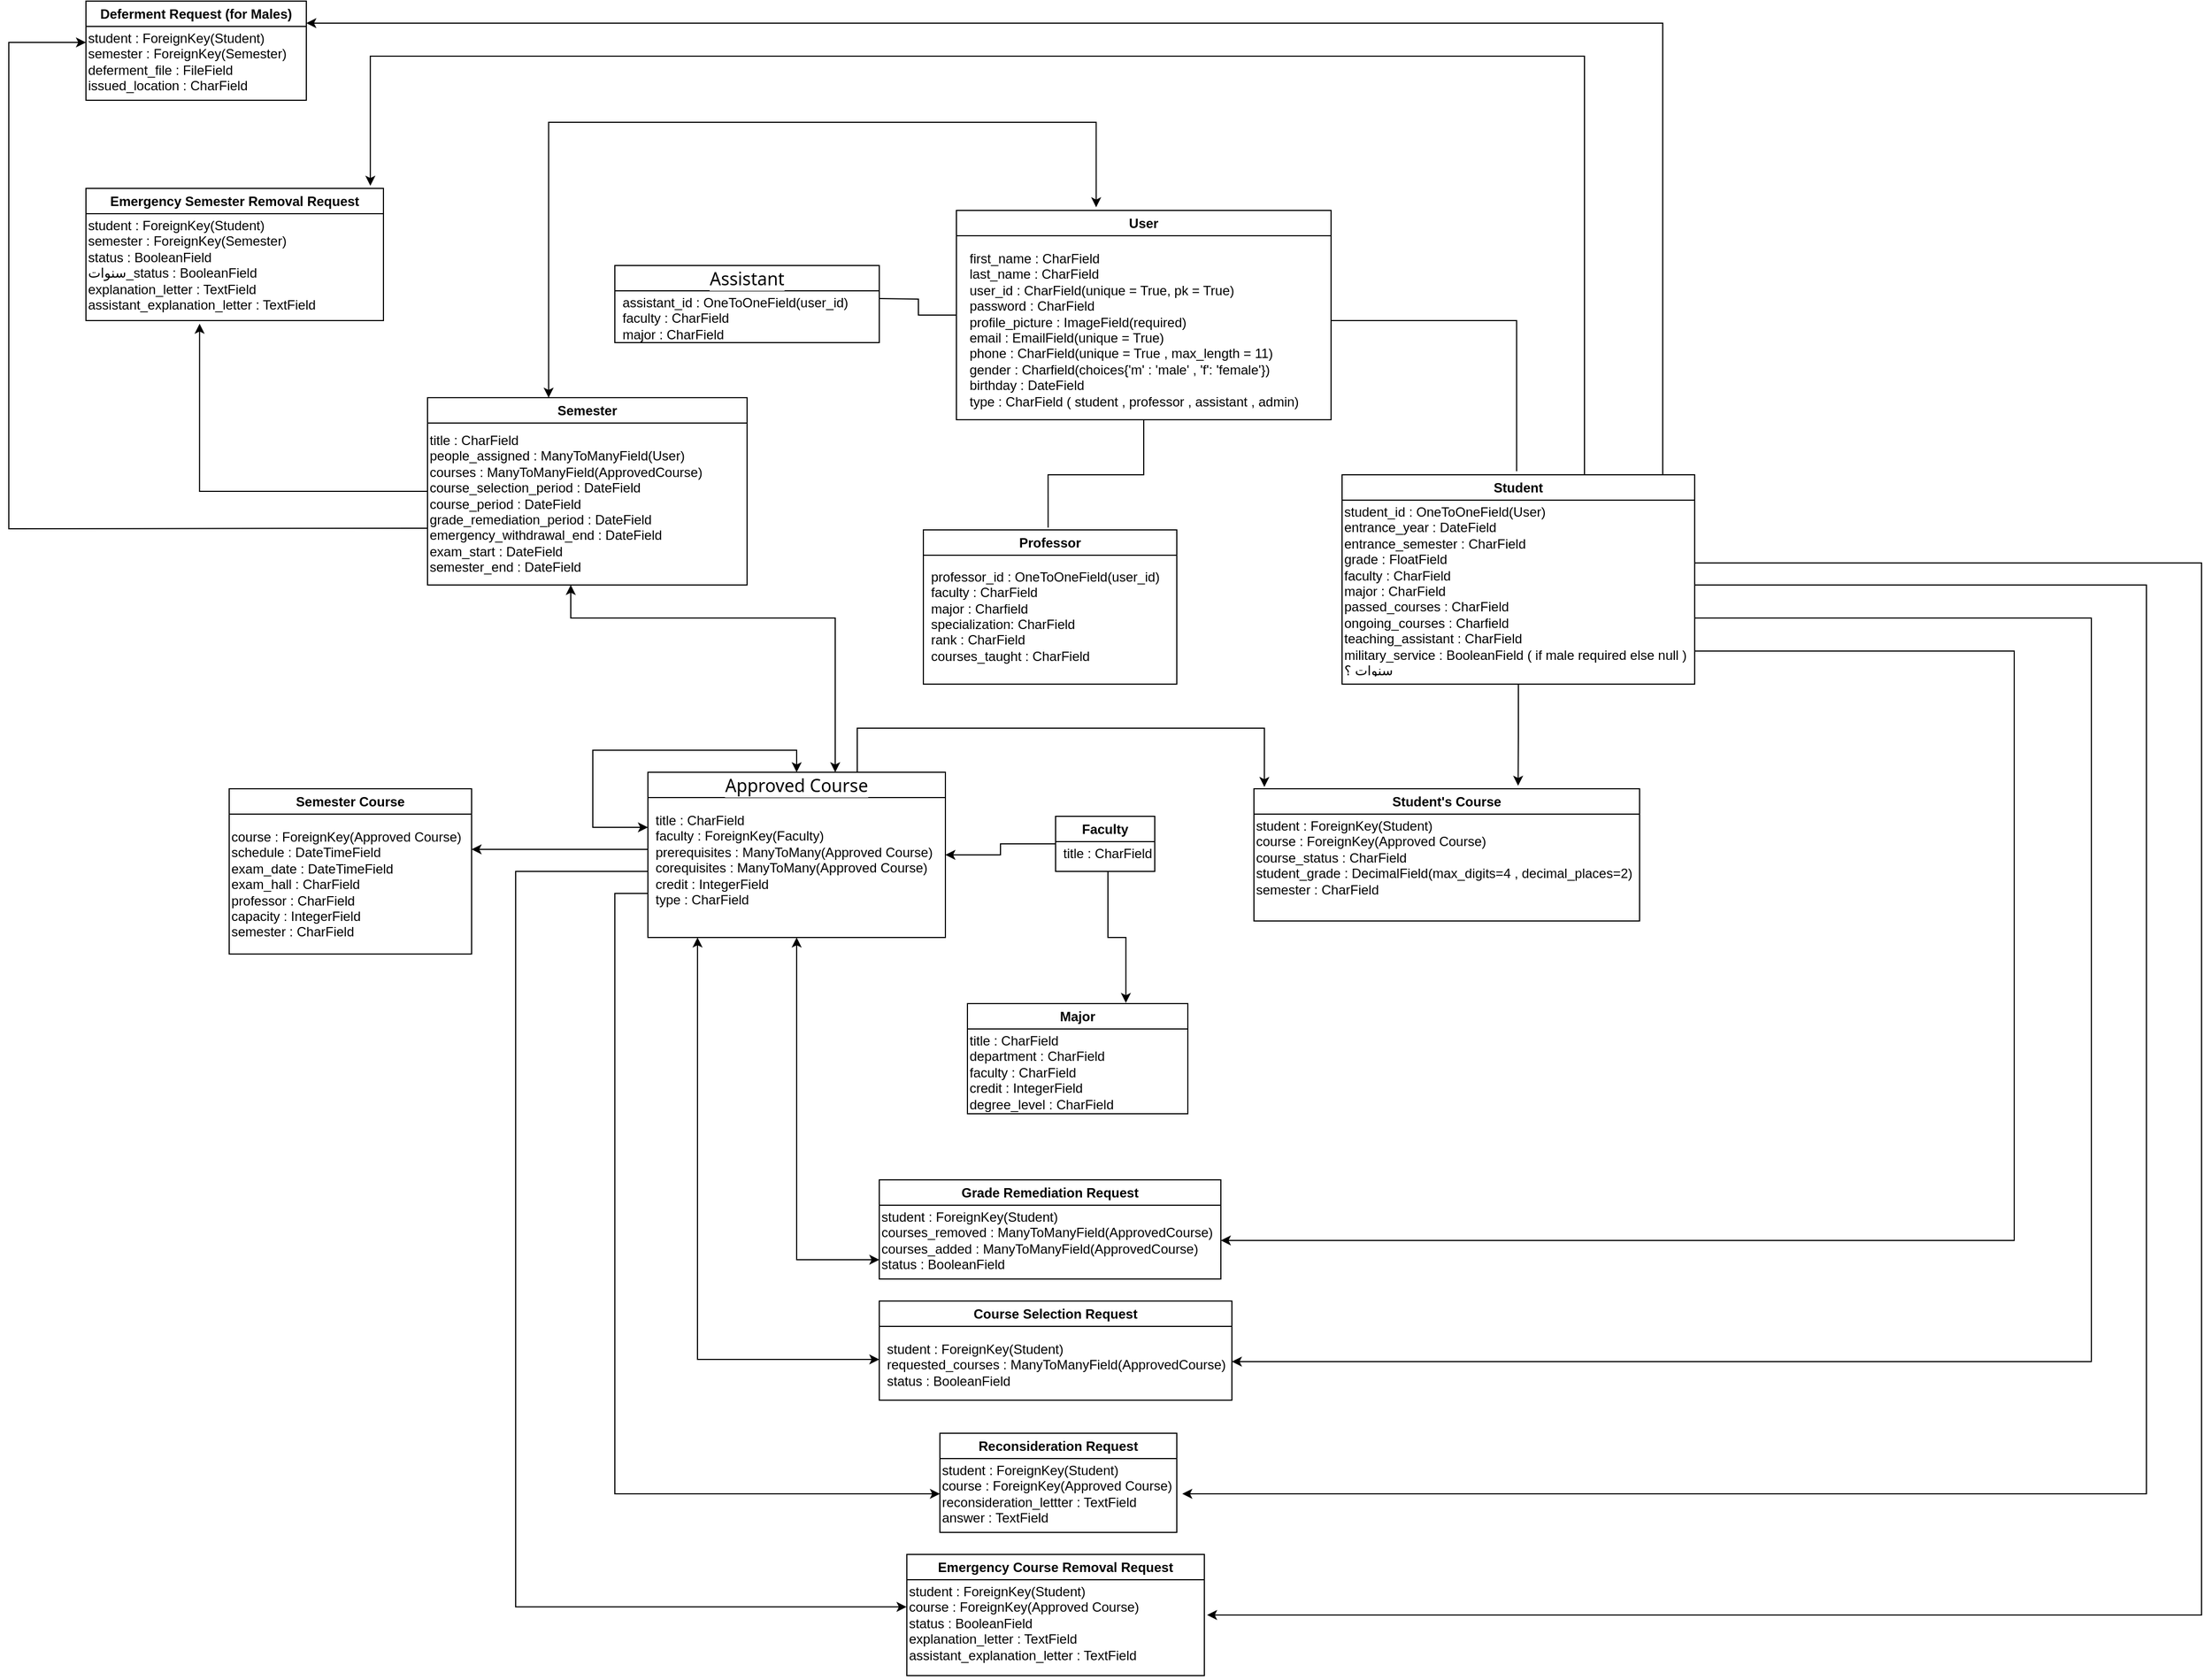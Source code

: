 <mxfile version="24.0.7" type="github">
  <diagram id="uGB7Y_JZGm6S82u2F6Zg" name="Page-1">
    <mxGraphModel dx="4983" dy="2100" grid="1" gridSize="10" guides="1" tooltips="1" connect="1" arrows="1" fold="1" page="0" pageScale="1" pageWidth="827" pageHeight="1169" math="0" shadow="0">
      <root>
        <mxCell id="0" />
        <mxCell id="1" parent="0" />
        <mxCell id="2" parent="1" />
        <mxCell id="7urNKw9rij90OixllhiC-38" style="edgeStyle=orthogonalEdgeStyle;rounded=0;orthogonalLoop=1;jettySize=auto;html=1;strokeColor=default;align=center;verticalAlign=middle;fontFamily=Helvetica;fontSize=11;fontColor=default;labelBackgroundColor=default;startArrow=none;startFill=0;endArrow=none;endFill=0;" edge="1" parent="1" source="w-Rk3A1BM_LtRzrp0sd8-69">
          <mxGeometry relative="1" as="geometry">
            <mxPoint x="280" y="490" as="targetPoint" />
          </mxGeometry>
        </mxCell>
        <mxCell id="7urNKw9rij90OixllhiC-50" style="edgeStyle=orthogonalEdgeStyle;rounded=0;orthogonalLoop=1;jettySize=auto;html=1;strokeColor=default;align=center;verticalAlign=middle;fontFamily=Helvetica;fontSize=11;fontColor=default;labelBackgroundColor=default;startArrow=classic;startFill=1;endArrow=classic;exitX=0.373;exitY=-0.015;exitDx=0;exitDy=0;exitPerimeter=0;entryX=0.379;entryY=0;entryDx=0;entryDy=0;entryPerimeter=0;" edge="1" parent="1" source="w-Rk3A1BM_LtRzrp0sd8-69" target="7urNKw9rij90OixllhiC-7">
          <mxGeometry relative="1" as="geometry">
            <mxPoint x="410" y="400" as="sourcePoint" />
            <mxPoint x="-20" y="570" as="targetPoint" />
            <Array as="points">
              <mxPoint x="477" y="330" />
              <mxPoint x="-20" y="330" />
            </Array>
          </mxGeometry>
        </mxCell>
        <mxCell id="w-Rk3A1BM_LtRzrp0sd8-69" value="User" style="swimlane;whiteSpace=wrap;html=1;" parent="1" vertex="1">
          <mxGeometry x="350" y="410" width="340" height="190" as="geometry" />
        </mxCell>
        <mxCell id="w-Rk3A1BM_LtRzrp0sd8-70" value="&lt;div&gt;&lt;span style=&quot;background-color: initial;&quot;&gt;first_name : CharField&lt;/span&gt;&lt;br&gt;&lt;/div&gt;&lt;div&gt;last_name :&amp;nbsp;&lt;span style=&quot;background-color: initial;&quot;&gt;CharField&lt;/span&gt;&lt;/div&gt;&lt;div&gt;&lt;span style=&quot;background-color: initial;&quot;&gt;user_id : CharField&lt;/span&gt;&lt;span style=&quot;background-color: initial;&quot;&gt;(unique = True, pk = True)&lt;/span&gt;&lt;/div&gt;&lt;div&gt;password : CharField&lt;span style=&quot;background-color: initial;&quot;&gt;&lt;br&gt;&lt;/span&gt;&lt;/div&gt;&lt;div&gt;profile_picture : ImageField(required)&lt;/div&gt;&lt;div&gt;email : EmailField(unique = True)&lt;/div&gt;&lt;div&gt;phone : CharField(unique = True , max_length = 11)&lt;/div&gt;&lt;div&gt;gender : Charfield(choices{&#39;m&#39; : &#39;male&#39; , &#39;f&#39;: &#39;female&#39;})&lt;/div&gt;&lt;div&gt;birthday : DateField&lt;/div&gt;&lt;div&gt;type : CharField ( student , professor , assistant , admin)&amp;nbsp;&lt;/div&gt;&lt;div&gt;&lt;br&gt;&lt;/div&gt;&lt;div&gt;&lt;br&gt;&lt;/div&gt;" style="text;html=1;whiteSpace=wrap;overflow=hidden;rounded=0;" parent="w-Rk3A1BM_LtRzrp0sd8-69" vertex="1">
          <mxGeometry x="10" y="30" width="320" height="150" as="geometry" />
        </mxCell>
        <mxCell id="7urNKw9rij90OixllhiC-54" style="edgeStyle=orthogonalEdgeStyle;rounded=0;orthogonalLoop=1;jettySize=auto;html=1;entryX=1;entryY=0.5;entryDx=0;entryDy=0;strokeColor=default;align=center;verticalAlign=middle;fontFamily=Helvetica;fontSize=11;fontColor=default;labelBackgroundColor=default;startArrow=none;startFill=0;endArrow=classic;" edge="1" parent="1" source="w-Rk3A1BM_LtRzrp0sd8-71" target="7urNKw9rij90OixllhiC-17">
          <mxGeometry relative="1" as="geometry">
            <Array as="points">
              <mxPoint x="1310" y="810" />
              <mxPoint x="1310" y="1345" />
            </Array>
          </mxGeometry>
        </mxCell>
        <mxCell id="w-Rk3A1BM_LtRzrp0sd8-71" value="Student" style="swimlane;whiteSpace=wrap;html=1;" parent="1" vertex="1">
          <mxGeometry x="700" y="650" width="320" height="190" as="geometry" />
        </mxCell>
        <mxCell id="w-Rk3A1BM_LtRzrp0sd8-72" value="&lt;div&gt;student_id : OneToOneField(User)&lt;/div&gt;&lt;div&gt;entrance_year : DateField&lt;/div&gt;&lt;div&gt;entrance_semester : CharField&lt;/div&gt;&lt;div&gt;grade : &lt;span style=&quot;background-color: initial; white-space: pre;&quot;&gt;&lt;font face=&quot;Helvetica&quot; style=&quot;font-size: 12px;&quot;&gt;FloatField&lt;/font&gt;&lt;/span&gt;&lt;/div&gt;&lt;div&gt;&lt;span style=&quot;background-color: initial; white-space: pre;&quot;&gt;&lt;font face=&quot;Helvetica&quot; style=&quot;font-size: 12px;&quot;&gt;faculty : CharField&lt;/font&gt;&lt;/span&gt;&lt;/div&gt;&lt;div&gt;&lt;span style=&quot;background-color: initial; white-space: pre;&quot;&gt;&lt;font face=&quot;Helvetica&quot; style=&quot;font-size: 12px;&quot;&gt;major : CharField&lt;/font&gt;&lt;/span&gt;&lt;/div&gt;&lt;div&gt;&lt;span style=&quot;background-color: initial; white-space: pre;&quot;&gt;&lt;font face=&quot;Helvetica&quot; style=&quot;font-size: 12px;&quot;&gt;passed_courses : CharField&lt;/font&gt;&lt;/span&gt;&lt;/div&gt;&lt;div&gt;&lt;span style=&quot;white-space: pre;&quot;&gt;ongoing_courses : Charfield&lt;/span&gt;&lt;/div&gt;&lt;div&gt;&lt;span style=&quot;white-space: pre;&quot;&gt;teaching_assistant : CharField&lt;/span&gt;&lt;/div&gt;&lt;div&gt;&lt;span style=&quot;white-space: pre;&quot;&gt;military_service : BooleanField ( if male required else null )&lt;/span&gt;&lt;/div&gt;&lt;div&gt;&lt;span style=&quot;white-space: pre;&quot;&gt;سنوات ؟&lt;/span&gt;&lt;/div&gt;&lt;div&gt;&lt;span style=&quot;white-space: pre;&quot;&gt;&lt;br&gt;&lt;/span&gt;&lt;/div&gt;&lt;div&gt;&lt;span style=&quot;white-space: pre;&quot;&gt;&lt;br&gt;&lt;/span&gt;&lt;/div&gt;" style="text;html=1;whiteSpace=wrap;overflow=hidden;rounded=0;" parent="1" vertex="1">
          <mxGeometry x="700" y="670" width="320" height="160" as="geometry" />
        </mxCell>
        <mxCell id="w-Rk3A1BM_LtRzrp0sd8-74" value="Professor" style="swimlane;whiteSpace=wrap;html=1;" parent="1" vertex="1">
          <mxGeometry x="320" y="700" width="230" height="140" as="geometry" />
        </mxCell>
        <mxCell id="w-Rk3A1BM_LtRzrp0sd8-75" value="&lt;div&gt;&lt;br&gt;&lt;/div&gt;&lt;div&gt;&lt;br&gt;&lt;/div&gt;&lt;div&gt;professor_id :&lt;span style=&quot;background-color: initial;&quot;&gt;&amp;nbsp;OneToOneField(user_id)&lt;/span&gt;&lt;/div&gt;faculty : CharField&lt;div&gt;major : Charfield&lt;/div&gt;&lt;div&gt;specialization: CharField&lt;/div&gt;&lt;div&gt;rank : CharField&lt;/div&gt;&lt;div&gt;courses_taught : CharField&lt;/div&gt;&lt;div&gt;&lt;br&gt;&lt;/div&gt;" style="text;html=1;whiteSpace=wrap;overflow=hidden;rounded=0;" parent="w-Rk3A1BM_LtRzrp0sd8-74" vertex="1">
          <mxGeometry x="5" width="225" height="140" as="geometry" />
        </mxCell>
        <mxCell id="w-Rk3A1BM_LtRzrp0sd8-77" value="&lt;span style=&quot;font-family: Söhne, ui-sans-serif, system-ui, -apple-system, &amp;quot;Segoe UI&amp;quot;, Roboto, Ubuntu, Cantarell, &amp;quot;Noto Sans&amp;quot;, sans-serif, &amp;quot;Helvetica Neue&amp;quot;, Arial, &amp;quot;Apple Color Emoji&amp;quot;, &amp;quot;Segoe UI Emoji&amp;quot;, &amp;quot;Segoe UI Symbol&amp;quot;, &amp;quot;Noto Color Emoji&amp;quot;; font-size: 16px; font-weight: 400; text-align: start; white-space-collapse: preserve; background-color: rgb(255, 255, 255);&quot;&gt;Assistant&lt;/span&gt;" style="swimlane;whiteSpace=wrap;html=1;" parent="1" vertex="1">
          <mxGeometry x="40" y="460" width="240" height="70" as="geometry" />
        </mxCell>
        <mxCell id="w-Rk3A1BM_LtRzrp0sd8-79" value="&lt;div&gt;assistant_id :&lt;span style=&quot;background-color: initial;&quot;&gt;&amp;nbsp;OneToOneField(user_id)&lt;/span&gt;&lt;/div&gt;faculty : CharField&lt;div&gt;major : CharField&lt;/div&gt;" style="text;html=1;whiteSpace=wrap;overflow=hidden;rounded=0;" parent="w-Rk3A1BM_LtRzrp0sd8-77" vertex="1">
          <mxGeometry x="5" y="20" width="225" height="50" as="geometry" />
        </mxCell>
        <mxCell id="7urNKw9rij90OixllhiC-41" style="edgeStyle=orthogonalEdgeStyle;rounded=0;orthogonalLoop=1;jettySize=auto;html=1;strokeColor=default;align=center;verticalAlign=middle;fontFamily=Helvetica;fontSize=11;fontColor=default;labelBackgroundColor=default;startArrow=none;startFill=0;endArrow=classic;exitX=0;exitY=0.5;exitDx=0;exitDy=0;" edge="1" parent="1" source="7urNKw9rij90OixllhiC-9" target="w-Rk3A1BM_LtRzrp0sd8-80">
          <mxGeometry relative="1" as="geometry" />
        </mxCell>
        <mxCell id="7urNKw9rij90OixllhiC-43" style="edgeStyle=orthogonalEdgeStyle;rounded=0;orthogonalLoop=1;jettySize=auto;html=1;strokeColor=default;align=center;verticalAlign=middle;fontFamily=Helvetica;fontSize=11;fontColor=default;labelBackgroundColor=default;startArrow=classic;startFill=1;endArrow=classic;" edge="1" parent="1" source="w-Rk3A1BM_LtRzrp0sd8-80">
          <mxGeometry relative="1" as="geometry">
            <mxPoint x="70" y="970" as="targetPoint" />
            <Array as="points">
              <mxPoint x="205" y="900" />
              <mxPoint x="20" y="900" />
              <mxPoint x="20" y="970" />
              <mxPoint x="70" y="970" />
            </Array>
          </mxGeometry>
        </mxCell>
        <mxCell id="w-Rk3A1BM_LtRzrp0sd8-80" value="&lt;span style=&quot;font-family: Söhne, ui-sans-serif, system-ui, -apple-system, &amp;quot;Segoe UI&amp;quot;, Roboto, Ubuntu, Cantarell, &amp;quot;Noto Sans&amp;quot;, sans-serif, &amp;quot;Helvetica Neue&amp;quot;, Arial, &amp;quot;Apple Color Emoji&amp;quot;, &amp;quot;Segoe UI Emoji&amp;quot;, &amp;quot;Segoe UI Symbol&amp;quot;, &amp;quot;Noto Color Emoji&amp;quot;; font-size: 16px; font-weight: 400; text-align: start; white-space-collapse: preserve; background-color: rgb(255, 255, 255);&quot;&gt;Approved Course&lt;/span&gt;" style="swimlane;whiteSpace=wrap;html=1;" parent="1" vertex="1">
          <mxGeometry x="70" y="920" width="270" height="150" as="geometry" />
        </mxCell>
        <mxCell id="w-Rk3A1BM_LtRzrp0sd8-81" value="title : CharField&lt;div&gt;faculty : ForeignKey(Faculty)&lt;/div&gt;&lt;div&gt;&lt;span style=&quot;background-color: initial;&quot;&gt;prerequisites : ManyToMany(Approved Course)&lt;/span&gt;&lt;/div&gt;&lt;div&gt;corequisites :&amp;nbsp;&lt;span style=&quot;background-color: initial;&quot;&gt;ManyToMany(Approved Course)&lt;/span&gt;&lt;/div&gt;&lt;div&gt;credit : IntegerField&lt;/div&gt;&lt;div&gt;type : CharField&lt;/div&gt;" style="text;html=1;whiteSpace=wrap;overflow=hidden;rounded=0;" parent="w-Rk3A1BM_LtRzrp0sd8-80" vertex="1">
          <mxGeometry x="5" y="30" width="260" height="120" as="geometry" />
        </mxCell>
        <mxCell id="7urNKw9rij90OixllhiC-2" value="Semester Course" style="swimlane;whiteSpace=wrap;html=1;" vertex="1" parent="1">
          <mxGeometry x="-310" y="935" width="220" height="150" as="geometry" />
        </mxCell>
        <mxCell id="7urNKw9rij90OixllhiC-3" value="&lt;div&gt;course : ForeignKey(Approved Course)&lt;/div&gt;schedule : DateTimeField&lt;div&gt;exam_date : DateTimeField&lt;/div&gt;&lt;div&gt;exam_hall : CharField&lt;/div&gt;&lt;div&gt;professor : CharField&lt;/div&gt;&lt;div&gt;capacity : &lt;span style=&quot;background-color: initial;&quot;&gt;IntegerField&lt;/span&gt;&lt;/div&gt;&lt;div&gt;&lt;span style=&quot;background-color: initial;&quot;&gt;semester : CharField&lt;/span&gt;&lt;/div&gt;" style="text;html=1;whiteSpace=wrap;overflow=hidden;rounded=0;" vertex="1" parent="7urNKw9rij90OixllhiC-2">
          <mxGeometry y="30" width="215" height="130" as="geometry" />
        </mxCell>
        <mxCell id="7urNKw9rij90OixllhiC-4" value="Student&#39;s Course" style="swimlane;whiteSpace=wrap;html=1;" vertex="1" parent="1">
          <mxGeometry x="620" y="935" width="350" height="120" as="geometry" />
        </mxCell>
        <mxCell id="7urNKw9rij90OixllhiC-5" value="&lt;div&gt;student : ForeignKey(Student)&lt;/div&gt;&lt;div&gt;course : ForeignKey(Approved Course)&lt;/div&gt;course_status : CharField&lt;div&gt;student_grade : DecimalField(max_digits=4 , decimal_places=2)&lt;/div&gt;&lt;div&gt;semester : CharField&lt;/div&gt;&lt;div&gt;&lt;br&gt;&lt;/div&gt;" style="text;html=1;whiteSpace=wrap;overflow=hidden;rounded=0;" vertex="1" parent="7urNKw9rij90OixllhiC-4">
          <mxGeometry y="20" width="350" height="90" as="geometry" />
        </mxCell>
        <mxCell id="7urNKw9rij90OixllhiC-62" style="edgeStyle=orthogonalEdgeStyle;rounded=0;orthogonalLoop=1;jettySize=auto;html=1;strokeColor=default;align=center;verticalAlign=middle;fontFamily=Helvetica;fontSize=11;fontColor=default;labelBackgroundColor=default;startArrow=none;startFill=0;endArrow=classic;entryX=0.382;entryY=1.029;entryDx=0;entryDy=0;entryPerimeter=0;" edge="1" parent="1" source="7urNKw9rij90OixllhiC-7" target="7urNKw9rij90OixllhiC-23">
          <mxGeometry relative="1" as="geometry">
            <mxPoint x="-230" y="600" as="targetPoint" />
            <Array as="points">
              <mxPoint x="-337" y="665" />
            </Array>
          </mxGeometry>
        </mxCell>
        <mxCell id="7urNKw9rij90OixllhiC-7" value="Semester" style="swimlane;whiteSpace=wrap;html=1;" vertex="1" parent="1">
          <mxGeometry x="-130" y="580" width="290" height="170" as="geometry" />
        </mxCell>
        <mxCell id="7urNKw9rij90OixllhiC-8" value="title : CharField&lt;div&gt;people_assigned : ManyToManyField(User)&lt;/div&gt;&lt;div&gt;courses :&amp;nbsp;ManyToManyField(ApprovedCourse)&lt;/div&gt;&lt;div&gt;course_selection_period : DateField&lt;/div&gt;&lt;div&gt;course_period : DateField&lt;/div&gt;&lt;div&gt;grade_remediation_period : DateField&lt;br&gt;&lt;/div&gt;&lt;div&gt;emergency_withdrawal_end : DateField&lt;/div&gt;&lt;div&gt;exam_start : DateField&lt;/div&gt;&lt;div&gt;semester_end : DateField&lt;/div&gt;" style="text;html=1;whiteSpace=wrap;overflow=hidden;rounded=0;" vertex="1" parent="7urNKw9rij90OixllhiC-7">
          <mxGeometry y="25" width="290" height="140" as="geometry" />
        </mxCell>
        <mxCell id="7urNKw9rij90OixllhiC-9" value="Faculty" style="swimlane;whiteSpace=wrap;html=1;" vertex="1" parent="1">
          <mxGeometry x="440" y="960" width="90" height="50" as="geometry" />
        </mxCell>
        <mxCell id="7urNKw9rij90OixllhiC-10" value="title : CharField" style="text;html=1;whiteSpace=wrap;overflow=hidden;rounded=0;" vertex="1" parent="7urNKw9rij90OixllhiC-9">
          <mxGeometry x="5" y="20" width="85" height="30" as="geometry" />
        </mxCell>
        <mxCell id="7urNKw9rij90OixllhiC-11" value="Major" style="swimlane;whiteSpace=wrap;html=1;" vertex="1" parent="1">
          <mxGeometry x="360" y="1130" width="200" height="100" as="geometry" />
        </mxCell>
        <mxCell id="7urNKw9rij90OixllhiC-12" value="title : CharField&lt;div&gt;department : CharField&lt;/div&gt;&lt;div&gt;faculty : CharField&lt;/div&gt;&lt;div&gt;credit : IntegerField&lt;/div&gt;&lt;div&gt;degree_level : CharField&lt;/div&gt;&lt;div&gt;&lt;br&gt;&lt;/div&gt;" style="text;html=1;whiteSpace=wrap;overflow=hidden;rounded=0;" vertex="1" parent="7urNKw9rij90OixllhiC-11">
          <mxGeometry y="20" width="200" height="80" as="geometry" />
        </mxCell>
        <mxCell id="7urNKw9rij90OixllhiC-13" value="Course Selection Request" style="swimlane;whiteSpace=wrap;html=1;" vertex="1" parent="1">
          <mxGeometry x="280" y="1400" width="320" height="90" as="geometry" />
        </mxCell>
        <mxCell id="7urNKw9rij90OixllhiC-15" value="student : ForeignKey(Student)&lt;div&gt;requested_courses :&amp;nbsp;&lt;span style=&quot;background-color: initial;&quot;&gt;ManyToManyField(ApprovedCourse)&lt;/span&gt;&lt;/div&gt;&lt;div&gt;status : BooleanField&lt;/div&gt;" style="text;html=1;whiteSpace=wrap;overflow=hidden;rounded=0;" vertex="1" parent="7urNKw9rij90OixllhiC-13">
          <mxGeometry x="5" y="30" width="315" height="60" as="geometry" />
        </mxCell>
        <mxCell id="7urNKw9rij90OixllhiC-16" value="Grade Remediation Request" style="swimlane;whiteSpace=wrap;html=1;" vertex="1" parent="1">
          <mxGeometry x="280" y="1290" width="310" height="90" as="geometry" />
        </mxCell>
        <mxCell id="7urNKw9rij90OixllhiC-17" value="student :&amp;nbsp;ForeignKey(Student)&lt;div&gt;courses_removed :&amp;nbsp;ManyToManyField(ApprovedCourse)&lt;/div&gt;&lt;div&gt;courses_added :&amp;nbsp;ManyToManyField(ApprovedCourse)&lt;/div&gt;&lt;div&gt;status : BooleanField&lt;/div&gt;" style="text;html=1;whiteSpace=wrap;overflow=hidden;rounded=0;" vertex="1" parent="7urNKw9rij90OixllhiC-16">
          <mxGeometry y="20" width="310" height="70" as="geometry" />
        </mxCell>
        <mxCell id="7urNKw9rij90OixllhiC-18" value="Reconsideration Request" style="swimlane;whiteSpace=wrap;html=1;" vertex="1" parent="1">
          <mxGeometry x="335" y="1520" width="215" height="90" as="geometry" />
        </mxCell>
        <mxCell id="7urNKw9rij90OixllhiC-19" value="student : ForeignKey(Student)&lt;div&gt;&lt;div&gt;course :&amp;nbsp;&lt;span style=&quot;background-color: initial;&quot;&gt;ForeignKey(Approved Course)&lt;/span&gt;&lt;/div&gt;&lt;div&gt;reconsideration_lettter : TextField&lt;/div&gt;&lt;div&gt;answer : TextField&lt;/div&gt;&lt;div&gt;&lt;br&gt;&lt;/div&gt;&lt;/div&gt;" style="text;html=1;whiteSpace=wrap;overflow=hidden;rounded=0;" vertex="1" parent="7urNKw9rij90OixllhiC-18">
          <mxGeometry y="20" width="220" height="70" as="geometry" />
        </mxCell>
        <mxCell id="7urNKw9rij90OixllhiC-20" value="Emergency Course Removal Request" style="swimlane;whiteSpace=wrap;html=1;" vertex="1" parent="1">
          <mxGeometry x="305" y="1630" width="270" height="110" as="geometry" />
        </mxCell>
        <mxCell id="7urNKw9rij90OixllhiC-21" value="student : ForeignKey(Student)&lt;div&gt;course :&amp;nbsp;&lt;span style=&quot;background-color: initial;&quot;&gt;ForeignKey(Approved Course)&lt;/span&gt;&lt;/div&gt;&lt;div&gt;status : BooleanField&lt;/div&gt;&lt;div&gt;explanation_letter : TextField&lt;/div&gt;&lt;div&gt;assistant_explanation_letter : TextField&lt;/div&gt;&lt;div&gt;&lt;br&gt;&lt;/div&gt;" style="text;html=1;whiteSpace=wrap;overflow=hidden;rounded=0;" vertex="1" parent="7urNKw9rij90OixllhiC-20">
          <mxGeometry y="20" width="270" height="90" as="geometry" />
        </mxCell>
        <mxCell id="7urNKw9rij90OixllhiC-22" value="Emergency Semester Removal Request" style="swimlane;whiteSpace=wrap;html=1;" vertex="1" parent="1">
          <mxGeometry x="-440" y="390" width="270" height="120" as="geometry" />
        </mxCell>
        <mxCell id="7urNKw9rij90OixllhiC-23" value="&lt;div&gt;student : ForeignKey(Student)&lt;/div&gt;&lt;div&gt;semester : ForeignKey(Semester)&lt;/div&gt;&lt;div&gt;status : BooleanField&lt;/div&gt;&lt;div&gt;سنوات_status : BooleanField&lt;/div&gt;&lt;div&gt;&lt;div&gt;explanation_letter : TextField&lt;/div&gt;&lt;div&gt;assistant_explanation_letter : TextField&lt;/div&gt;&lt;/div&gt;" style="text;html=1;whiteSpace=wrap;overflow=hidden;rounded=0;" vertex="1" parent="7urNKw9rij90OixllhiC-22">
          <mxGeometry y="20" width="270" height="100" as="geometry" />
        </mxCell>
        <mxCell id="7urNKw9rij90OixllhiC-24" value="Deferment Request (for Males)" style="swimlane;whiteSpace=wrap;html=1;startSize=23;" vertex="1" parent="1">
          <mxGeometry x="-440" y="220" width="200" height="90" as="geometry" />
        </mxCell>
        <mxCell id="7urNKw9rij90OixllhiC-25" value="&lt;div&gt;&lt;div&gt;student : ForeignKey(Student)&lt;/div&gt;&lt;div&gt;semester : ForeignKey(Semester)&lt;/div&gt;&lt;/div&gt;&lt;div&gt;deferment_file : FileField&lt;/div&gt;&lt;div&gt;issued_location : CharField&lt;/div&gt;" style="text;html=1;whiteSpace=wrap;overflow=hidden;rounded=0;" vertex="1" parent="7urNKw9rij90OixllhiC-24">
          <mxGeometry y="20" width="200" height="70" as="geometry" />
        </mxCell>
        <mxCell id="7urNKw9rij90OixllhiC-26" style="edgeStyle=orthogonalEdgeStyle;rounded=0;orthogonalLoop=1;jettySize=auto;html=1;entryX=0.495;entryY=-0.017;entryDx=0;entryDy=0;entryPerimeter=0;startArrow=none;startFill=0;endArrow=none;endFill=0;" edge="1" parent="1" source="w-Rk3A1BM_LtRzrp0sd8-69" target="w-Rk3A1BM_LtRzrp0sd8-71">
          <mxGeometry relative="1" as="geometry">
            <Array as="points">
              <mxPoint x="858" y="510" />
            </Array>
          </mxGeometry>
        </mxCell>
        <mxCell id="7urNKw9rij90OixllhiC-36" style="edgeStyle=orthogonalEdgeStyle;rounded=0;orthogonalLoop=1;jettySize=auto;html=1;entryX=0.481;entryY=-0.015;entryDx=0;entryDy=0;entryPerimeter=0;strokeColor=default;align=center;verticalAlign=middle;fontFamily=Helvetica;fontSize=11;fontColor=default;labelBackgroundColor=default;startArrow=none;startFill=0;endArrow=none;endFill=0;" edge="1" parent="1" source="w-Rk3A1BM_LtRzrp0sd8-69" target="w-Rk3A1BM_LtRzrp0sd8-75">
          <mxGeometry relative="1" as="geometry" />
        </mxCell>
        <mxCell id="7urNKw9rij90OixllhiC-44" style="edgeStyle=orthogonalEdgeStyle;rounded=0;orthogonalLoop=1;jettySize=auto;html=1;strokeColor=default;align=center;verticalAlign=middle;fontFamily=Helvetica;fontSize=11;fontColor=default;labelBackgroundColor=default;startArrow=none;startFill=0;endArrow=classic;" edge="1" parent="1" target="7urNKw9rij90OixllhiC-2">
          <mxGeometry relative="1" as="geometry">
            <mxPoint x="70" y="1040" as="sourcePoint" />
            <Array as="points">
              <mxPoint x="70" y="990" />
            </Array>
          </mxGeometry>
        </mxCell>
        <mxCell id="7urNKw9rij90OixllhiC-45" style="edgeStyle=orthogonalEdgeStyle;rounded=0;orthogonalLoop=1;jettySize=auto;html=1;entryX=0.719;entryY=-0.006;entryDx=0;entryDy=0;entryPerimeter=0;strokeColor=default;align=center;verticalAlign=middle;fontFamily=Helvetica;fontSize=11;fontColor=default;labelBackgroundColor=default;startArrow=none;startFill=0;endArrow=classic;" edge="1" parent="1" source="7urNKw9rij90OixllhiC-10" target="7urNKw9rij90OixllhiC-11">
          <mxGeometry relative="1" as="geometry" />
        </mxCell>
        <mxCell id="7urNKw9rij90OixllhiC-47" style="edgeStyle=orthogonalEdgeStyle;rounded=0;orthogonalLoop=1;jettySize=auto;html=1;entryX=0.685;entryY=-0.023;entryDx=0;entryDy=0;entryPerimeter=0;strokeColor=default;align=center;verticalAlign=middle;fontFamily=Helvetica;fontSize=11;fontColor=default;labelBackgroundColor=default;startArrow=none;startFill=0;endArrow=classic;" edge="1" parent="1" source="w-Rk3A1BM_LtRzrp0sd8-71" target="7urNKw9rij90OixllhiC-4">
          <mxGeometry relative="1" as="geometry" />
        </mxCell>
        <mxCell id="7urNKw9rij90OixllhiC-48" style="edgeStyle=orthogonalEdgeStyle;rounded=0;orthogonalLoop=1;jettySize=auto;html=1;entryX=0.027;entryY=-0.014;entryDx=0;entryDy=0;entryPerimeter=0;strokeColor=default;align=center;verticalAlign=middle;fontFamily=Helvetica;fontSize=11;fontColor=default;labelBackgroundColor=default;startArrow=none;startFill=0;endArrow=classic;" edge="1" parent="1" source="w-Rk3A1BM_LtRzrp0sd8-80" target="7urNKw9rij90OixllhiC-4">
          <mxGeometry relative="1" as="geometry">
            <Array as="points">
              <mxPoint x="260" y="880" />
              <mxPoint x="630" y="880" />
            </Array>
          </mxGeometry>
        </mxCell>
        <mxCell id="7urNKw9rij90OixllhiC-51" style="edgeStyle=orthogonalEdgeStyle;rounded=0;orthogonalLoop=1;jettySize=auto;html=1;strokeColor=default;align=center;verticalAlign=middle;fontFamily=Helvetica;fontSize=11;fontColor=default;labelBackgroundColor=default;startArrow=classic;startFill=1;endArrow=classic;" edge="1" parent="1">
          <mxGeometry relative="1" as="geometry">
            <mxPoint x="240" y="920" as="sourcePoint" />
            <mxPoint y="750" as="targetPoint" />
            <Array as="points">
              <mxPoint x="240" y="780" />
              <mxPoint y="780" />
            </Array>
          </mxGeometry>
        </mxCell>
        <mxCell id="7urNKw9rij90OixllhiC-52" style="edgeStyle=orthogonalEdgeStyle;rounded=0;orthogonalLoop=1;jettySize=auto;html=1;entryX=0;entryY=0.75;entryDx=0;entryDy=0;strokeColor=default;align=center;verticalAlign=middle;fontFamily=Helvetica;fontSize=11;fontColor=default;labelBackgroundColor=default;startArrow=classic;startFill=1;endArrow=classic;" edge="1" parent="1" source="w-Rk3A1BM_LtRzrp0sd8-81" target="7urNKw9rij90OixllhiC-17">
          <mxGeometry relative="1" as="geometry" />
        </mxCell>
        <mxCell id="7urNKw9rij90OixllhiC-55" style="edgeStyle=orthogonalEdgeStyle;rounded=0;orthogonalLoop=1;jettySize=auto;html=1;strokeColor=default;align=center;verticalAlign=middle;fontFamily=Helvetica;fontSize=11;fontColor=default;labelBackgroundColor=default;startArrow=none;startFill=0;endArrow=classic;exitX=1;exitY=0.75;exitDx=0;exitDy=0;" edge="1" parent="1" source="w-Rk3A1BM_LtRzrp0sd8-72">
          <mxGeometry relative="1" as="geometry">
            <mxPoint x="1090" y="790" as="sourcePoint" />
            <mxPoint x="600" y="1455" as="targetPoint" />
            <Array as="points">
              <mxPoint x="1020" y="780" />
              <mxPoint x="1380" y="780" />
              <mxPoint x="1380" y="1455" />
            </Array>
          </mxGeometry>
        </mxCell>
        <mxCell id="7urNKw9rij90OixllhiC-56" style="edgeStyle=orthogonalEdgeStyle;rounded=0;orthogonalLoop=1;jettySize=auto;html=1;strokeColor=default;align=center;verticalAlign=middle;fontFamily=Helvetica;fontSize=11;fontColor=default;labelBackgroundColor=default;startArrow=classic;startFill=1;endArrow=classic;exitX=0.154;exitY=1.02;exitDx=0;exitDy=0;exitPerimeter=0;" edge="1" parent="1">
          <mxGeometry relative="1" as="geometry">
            <mxPoint x="115.04" y="1070" as="sourcePoint" />
            <mxPoint x="280" y="1453" as="targetPoint" />
            <Array as="points">
              <mxPoint x="115" y="1453" />
            </Array>
          </mxGeometry>
        </mxCell>
        <mxCell id="7urNKw9rij90OixllhiC-57" style="edgeStyle=orthogonalEdgeStyle;rounded=0;orthogonalLoop=1;jettySize=auto;html=1;strokeColor=default;align=center;verticalAlign=middle;fontFamily=Helvetica;fontSize=11;fontColor=default;labelBackgroundColor=default;startArrow=none;startFill=0;endArrow=classic;entryX=1;entryY=0.5;entryDx=0;entryDy=0;" edge="1" parent="1" target="7urNKw9rij90OixllhiC-19">
          <mxGeometry relative="1" as="geometry">
            <mxPoint x="1020" y="680" as="sourcePoint" />
            <mxPoint x="610" y="1465" as="targetPoint" />
            <Array as="points">
              <mxPoint x="1020" y="750" />
              <mxPoint x="1430" y="750" />
              <mxPoint x="1430" y="1575" />
            </Array>
          </mxGeometry>
        </mxCell>
        <mxCell id="7urNKw9rij90OixllhiC-58" style="edgeStyle=orthogonalEdgeStyle;rounded=0;orthogonalLoop=1;jettySize=auto;html=1;entryX=0;entryY=0.5;entryDx=0;entryDy=0;strokeColor=default;align=center;verticalAlign=middle;fontFamily=Helvetica;fontSize=11;fontColor=default;labelBackgroundColor=default;startArrow=none;startFill=0;endArrow=classic;" edge="1" parent="1" target="7urNKw9rij90OixllhiC-19">
          <mxGeometry relative="1" as="geometry">
            <mxPoint x="70" y="1010" as="sourcePoint" />
            <Array as="points">
              <mxPoint x="70" y="1030" />
              <mxPoint x="40" y="1030" />
              <mxPoint x="40" y="1575" />
            </Array>
          </mxGeometry>
        </mxCell>
        <mxCell id="7urNKw9rij90OixllhiC-59" style="edgeStyle=orthogonalEdgeStyle;rounded=0;orthogonalLoop=1;jettySize=auto;html=1;entryX=-0.001;entryY=0.307;entryDx=0;entryDy=0;strokeColor=default;align=center;verticalAlign=middle;fontFamily=Helvetica;fontSize=11;fontColor=default;labelBackgroundColor=default;startArrow=none;startFill=0;endArrow=classic;entryPerimeter=0;" edge="1" parent="1" target="7urNKw9rij90OixllhiC-21">
          <mxGeometry relative="1" as="geometry">
            <mxPoint x="70" y="1020" as="sourcePoint" />
            <mxPoint x="345" y="1585" as="targetPoint" />
            <Array as="points">
              <mxPoint x="70" y="1010" />
              <mxPoint x="-50" y="1010" />
              <mxPoint x="-50" y="1678" />
            </Array>
          </mxGeometry>
        </mxCell>
        <mxCell id="7urNKw9rij90OixllhiC-60" style="edgeStyle=orthogonalEdgeStyle;rounded=0;orthogonalLoop=1;jettySize=auto;html=1;strokeColor=default;align=center;verticalAlign=middle;fontFamily=Helvetica;fontSize=11;fontColor=default;labelBackgroundColor=default;startArrow=none;startFill=0;endArrow=classic;entryX=1;entryY=0.5;entryDx=0;entryDy=0;exitX=1;exitY=0;exitDx=0;exitDy=0;" edge="1" parent="1" source="w-Rk3A1BM_LtRzrp0sd8-72">
          <mxGeometry relative="1" as="geometry">
            <mxPoint x="1042.5" y="790" as="sourcePoint" />
            <mxPoint x="577.5" y="1685" as="targetPoint" />
            <Array as="points">
              <mxPoint x="1020" y="730" />
              <mxPoint x="1480" y="730" />
              <mxPoint x="1480" y="1685" />
            </Array>
          </mxGeometry>
        </mxCell>
        <mxCell id="7urNKw9rij90OixllhiC-61" style="edgeStyle=orthogonalEdgeStyle;rounded=0;orthogonalLoop=1;jettySize=auto;html=1;strokeColor=default;align=center;verticalAlign=middle;fontFamily=Helvetica;fontSize=11;fontColor=default;labelBackgroundColor=default;startArrow=none;startFill=0;endArrow=classic;entryX=0.956;entryY=-0.02;entryDx=0;entryDy=0;entryPerimeter=0;" edge="1" parent="1" target="7urNKw9rij90OixllhiC-22">
          <mxGeometry relative="1" as="geometry">
            <mxPoint x="920" y="650" as="sourcePoint" />
            <mxPoint x="-180" y="370" as="targetPoint" />
            <Array as="points">
              <mxPoint x="920" y="270" />
              <mxPoint x="-182" y="270" />
            </Array>
          </mxGeometry>
        </mxCell>
        <mxCell id="7urNKw9rij90OixllhiC-65" style="edgeStyle=orthogonalEdgeStyle;rounded=0;orthogonalLoop=1;jettySize=auto;html=1;strokeColor=default;align=center;verticalAlign=middle;fontFamily=Helvetica;fontSize=11;fontColor=default;labelBackgroundColor=default;startArrow=none;startFill=0;endArrow=classic;entryX=0;entryY=0.25;entryDx=0;entryDy=0;exitX=0.001;exitY=0.668;exitDx=0;exitDy=0;exitPerimeter=0;" edge="1" parent="1" source="7urNKw9rij90OixllhiC-8" target="7urNKw9rij90OixllhiC-25">
          <mxGeometry relative="1" as="geometry">
            <mxPoint x="-303" y="700" as="sourcePoint" />
            <mxPoint x="-510" y="548" as="targetPoint" />
            <Array as="points">
              <mxPoint x="-133" y="699" />
              <mxPoint x="-510" y="699" />
              <mxPoint x="-510" y="258" />
            </Array>
          </mxGeometry>
        </mxCell>
        <mxCell id="7urNKw9rij90OixllhiC-66" style="edgeStyle=orthogonalEdgeStyle;rounded=0;orthogonalLoop=1;jettySize=auto;html=1;strokeColor=default;align=center;verticalAlign=middle;fontFamily=Helvetica;fontSize=11;fontColor=default;labelBackgroundColor=default;startArrow=none;startFill=0;endArrow=classic;entryX=1;entryY=0;entryDx=0;entryDy=0;" edge="1" parent="1" target="7urNKw9rij90OixllhiC-25">
          <mxGeometry relative="1" as="geometry">
            <mxPoint x="991" y="650" as="sourcePoint" />
            <mxPoint x="-111" y="388" as="targetPoint" />
            <Array as="points">
              <mxPoint x="991" y="240" />
            </Array>
          </mxGeometry>
        </mxCell>
      </root>
    </mxGraphModel>
  </diagram>
</mxfile>